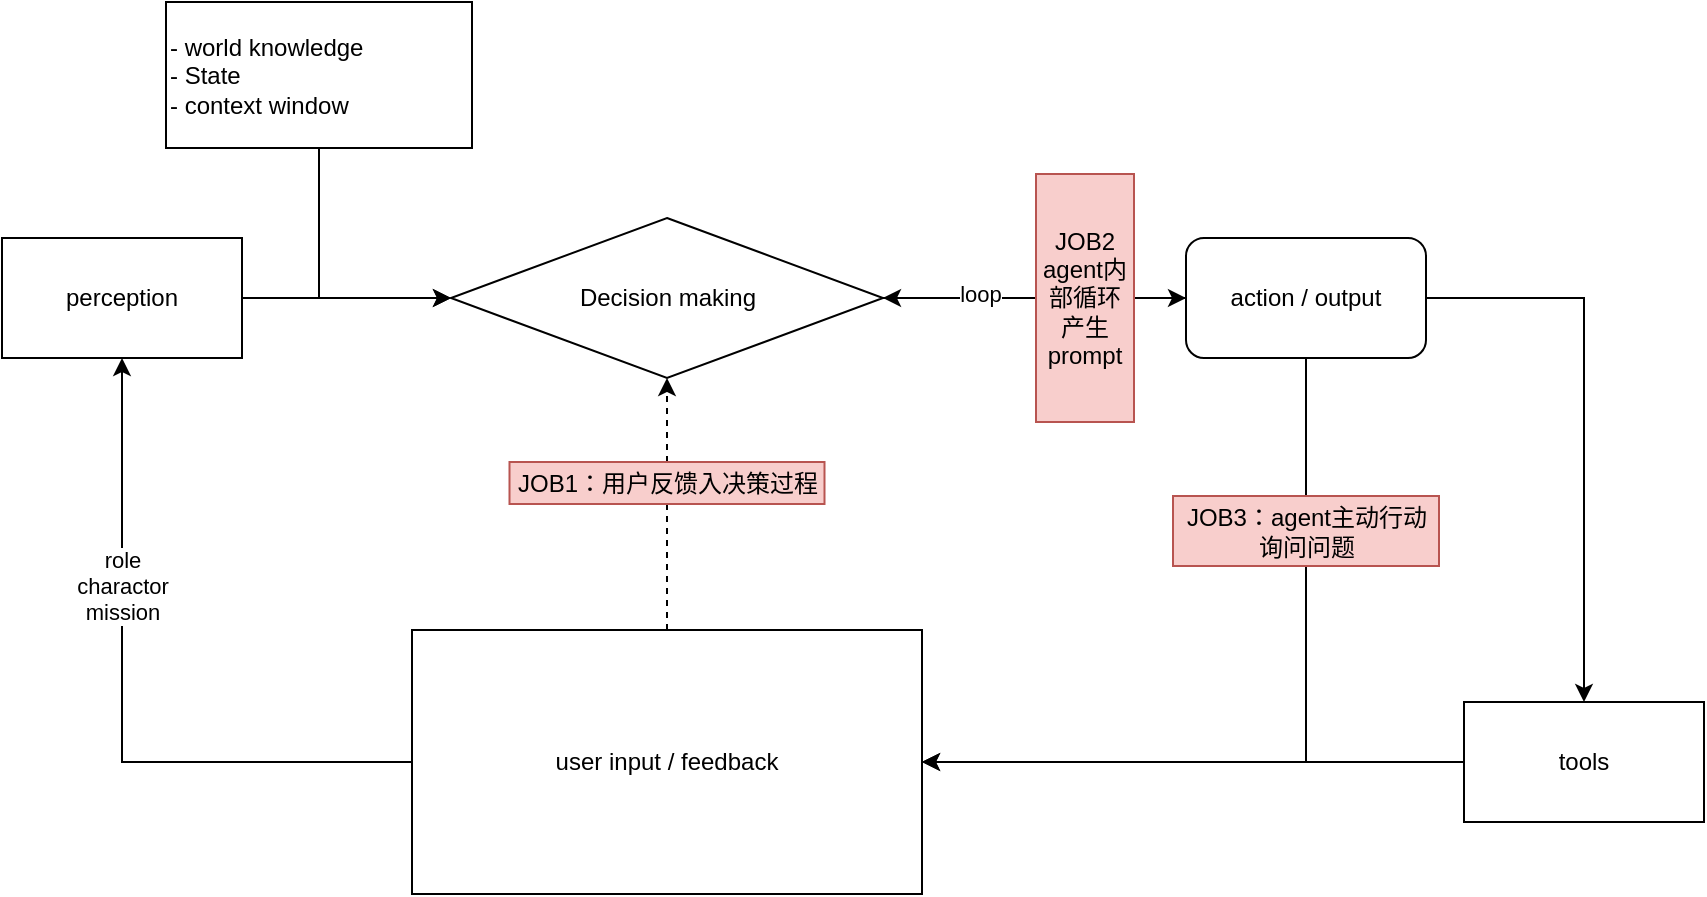 <mxfile version="22.1.11" type="github">
  <diagram name="第 1 页" id="6qtlrhqvGVMhSLtM3vMk">
    <mxGraphModel dx="1354" dy="606" grid="0" gridSize="10" guides="1" tooltips="1" connect="1" arrows="1" fold="1" page="0" pageScale="1" pageWidth="827" pageHeight="1169" math="0" shadow="0">
      <root>
        <mxCell id="0" />
        <mxCell id="1" parent="0" />
        <mxCell id="uCYTDgje04zDZOGfKJm4-18" style="edgeStyle=orthogonalEdgeStyle;rounded=0;orthogonalLoop=1;jettySize=auto;html=1;exitX=1;exitY=0.5;exitDx=0;exitDy=0;entryX=0;entryY=0.5;entryDx=0;entryDy=0;" edge="1" parent="1" source="uCYTDgje04zDZOGfKJm4-15" target="uCYTDgje04zDZOGfKJm4-17">
          <mxGeometry relative="1" as="geometry" />
        </mxCell>
        <mxCell id="uCYTDgje04zDZOGfKJm4-15" value="perception" style="rounded=0;whiteSpace=wrap;html=1;" vertex="1" parent="1">
          <mxGeometry x="-50" y="272" width="120" height="60" as="geometry" />
        </mxCell>
        <mxCell id="uCYTDgje04zDZOGfKJm4-30" style="edgeStyle=orthogonalEdgeStyle;rounded=0;orthogonalLoop=1;jettySize=auto;html=1;exitX=0.5;exitY=1;exitDx=0;exitDy=0;entryX=0;entryY=0.5;entryDx=0;entryDy=0;" edge="1" parent="1" source="uCYTDgje04zDZOGfKJm4-16" target="uCYTDgje04zDZOGfKJm4-17">
          <mxGeometry relative="1" as="geometry" />
        </mxCell>
        <mxCell id="uCYTDgje04zDZOGfKJm4-16" value="- world knowledge&lt;br&gt;- State&lt;br&gt;- context window" style="rounded=0;whiteSpace=wrap;html=1;align=left;" vertex="1" parent="1">
          <mxGeometry x="32" y="154" width="153" height="73" as="geometry" />
        </mxCell>
        <mxCell id="uCYTDgje04zDZOGfKJm4-25" style="edgeStyle=orthogonalEdgeStyle;rounded=0;orthogonalLoop=1;jettySize=auto;html=1;exitX=1;exitY=0.5;exitDx=0;exitDy=0;entryX=0;entryY=0.5;entryDx=0;entryDy=0;" edge="1" parent="1" source="uCYTDgje04zDZOGfKJm4-17" target="uCYTDgje04zDZOGfKJm4-24">
          <mxGeometry relative="1" as="geometry" />
        </mxCell>
        <mxCell id="uCYTDgje04zDZOGfKJm4-17" value="Decision making" style="rhombus;whiteSpace=wrap;html=1;" vertex="1" parent="1">
          <mxGeometry x="174.5" y="262" width="216" height="80" as="geometry" />
        </mxCell>
        <mxCell id="uCYTDgje04zDZOGfKJm4-21" style="edgeStyle=orthogonalEdgeStyle;rounded=0;orthogonalLoop=1;jettySize=auto;html=1;exitX=0;exitY=0.5;exitDx=0;exitDy=0;entryX=0.5;entryY=1;entryDx=0;entryDy=0;" edge="1" parent="1" source="uCYTDgje04zDZOGfKJm4-20" target="uCYTDgje04zDZOGfKJm4-15">
          <mxGeometry relative="1" as="geometry" />
        </mxCell>
        <mxCell id="uCYTDgje04zDZOGfKJm4-29" value="role&lt;br&gt;charactor&lt;br&gt;mission" style="edgeLabel;html=1;align=center;verticalAlign=middle;resizable=0;points=[];" vertex="1" connectable="0" parent="uCYTDgje04zDZOGfKJm4-21">
          <mxGeometry x="0.343" relative="1" as="geometry">
            <mxPoint as="offset" />
          </mxGeometry>
        </mxCell>
        <mxCell id="uCYTDgje04zDZOGfKJm4-22" style="edgeStyle=orthogonalEdgeStyle;rounded=0;orthogonalLoop=1;jettySize=auto;html=1;exitX=0.5;exitY=0;exitDx=0;exitDy=0;dashed=1;" edge="1" parent="1" source="uCYTDgje04zDZOGfKJm4-20" target="uCYTDgje04zDZOGfKJm4-17">
          <mxGeometry relative="1" as="geometry" />
        </mxCell>
        <mxCell id="uCYTDgje04zDZOGfKJm4-20" value="user input / feedback" style="rounded=0;whiteSpace=wrap;html=1;" vertex="1" parent="1">
          <mxGeometry x="155" y="468" width="255" height="132" as="geometry" />
        </mxCell>
        <mxCell id="uCYTDgje04zDZOGfKJm4-28" style="edgeStyle=orthogonalEdgeStyle;rounded=0;orthogonalLoop=1;jettySize=auto;html=1;exitX=0;exitY=0.5;exitDx=0;exitDy=0;entryX=1;entryY=0.5;entryDx=0;entryDy=0;" edge="1" parent="1" source="uCYTDgje04zDZOGfKJm4-23" target="uCYTDgje04zDZOGfKJm4-20">
          <mxGeometry relative="1" as="geometry" />
        </mxCell>
        <mxCell id="uCYTDgje04zDZOGfKJm4-23" value="tools" style="rounded=0;whiteSpace=wrap;html=1;" vertex="1" parent="1">
          <mxGeometry x="681" y="504" width="120" height="60" as="geometry" />
        </mxCell>
        <mxCell id="uCYTDgje04zDZOGfKJm4-32" style="edgeStyle=orthogonalEdgeStyle;rounded=0;orthogonalLoop=1;jettySize=auto;html=1;exitX=0;exitY=0.5;exitDx=0;exitDy=0;entryX=1;entryY=0.5;entryDx=0;entryDy=0;" edge="1" parent="1" source="uCYTDgje04zDZOGfKJm4-24" target="uCYTDgje04zDZOGfKJm4-17">
          <mxGeometry relative="1" as="geometry" />
        </mxCell>
        <mxCell id="uCYTDgje04zDZOGfKJm4-33" value="loop" style="edgeLabel;html=1;align=center;verticalAlign=middle;resizable=0;points=[];" vertex="1" connectable="0" parent="uCYTDgje04zDZOGfKJm4-32">
          <mxGeometry x="0.214" y="1" relative="1" as="geometry">
            <mxPoint x="-11" y="-3" as="offset" />
          </mxGeometry>
        </mxCell>
        <mxCell id="uCYTDgje04zDZOGfKJm4-37" style="edgeStyle=orthogonalEdgeStyle;rounded=0;orthogonalLoop=1;jettySize=auto;html=1;exitX=0.5;exitY=1;exitDx=0;exitDy=0;entryX=1;entryY=0.5;entryDx=0;entryDy=0;" edge="1" parent="1" source="uCYTDgje04zDZOGfKJm4-24" target="uCYTDgje04zDZOGfKJm4-20">
          <mxGeometry relative="1" as="geometry" />
        </mxCell>
        <mxCell id="uCYTDgje04zDZOGfKJm4-38" style="edgeStyle=orthogonalEdgeStyle;rounded=0;orthogonalLoop=1;jettySize=auto;html=1;exitX=1;exitY=0.5;exitDx=0;exitDy=0;entryX=0.5;entryY=0;entryDx=0;entryDy=0;" edge="1" parent="1" source="uCYTDgje04zDZOGfKJm4-24" target="uCYTDgje04zDZOGfKJm4-23">
          <mxGeometry relative="1" as="geometry" />
        </mxCell>
        <mxCell id="uCYTDgje04zDZOGfKJm4-24" value="action / output" style="rounded=1;whiteSpace=wrap;html=1;" vertex="1" parent="1">
          <mxGeometry x="542" y="272" width="120" height="60" as="geometry" />
        </mxCell>
        <mxCell id="uCYTDgje04zDZOGfKJm4-34" value="JOB1：用户反馈入决策过程" style="rounded=0;whiteSpace=wrap;html=1;fillColor=#f8cecc;strokeColor=#b85450;" vertex="1" parent="1">
          <mxGeometry x="203.75" y="384" width="157.5" height="21" as="geometry" />
        </mxCell>
        <mxCell id="uCYTDgje04zDZOGfKJm4-35" value="JOB2&lt;br&gt;agent内部循环产生prompt" style="rounded=0;whiteSpace=wrap;html=1;fillColor=#f8cecc;strokeColor=#b85450;" vertex="1" parent="1">
          <mxGeometry x="467" y="240" width="49" height="124" as="geometry" />
        </mxCell>
        <mxCell id="uCYTDgje04zDZOGfKJm4-36" value="JOB3：agent主动行动询问问题" style="rounded=0;whiteSpace=wrap;html=1;fillColor=#f8cecc;strokeColor=#b85450;" vertex="1" parent="1">
          <mxGeometry x="535.5" y="401" width="133" height="35" as="geometry" />
        </mxCell>
      </root>
    </mxGraphModel>
  </diagram>
</mxfile>
